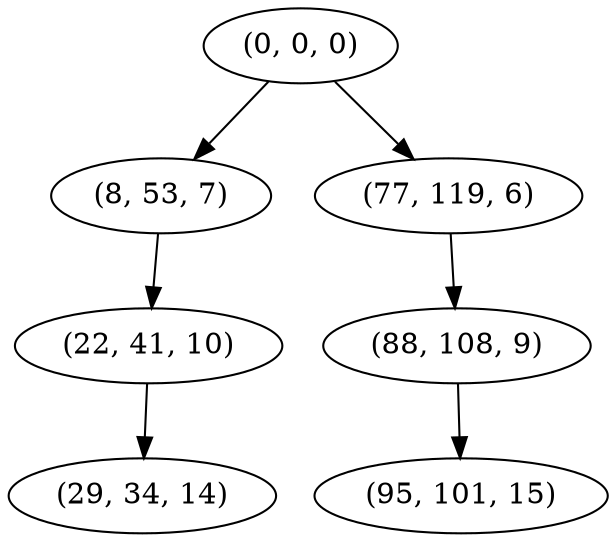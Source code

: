 digraph tree {
    "(0, 0, 0)";
    "(8, 53, 7)";
    "(22, 41, 10)";
    "(29, 34, 14)";
    "(77, 119, 6)";
    "(88, 108, 9)";
    "(95, 101, 15)";
    "(0, 0, 0)" -> "(8, 53, 7)";
    "(0, 0, 0)" -> "(77, 119, 6)";
    "(8, 53, 7)" -> "(22, 41, 10)";
    "(22, 41, 10)" -> "(29, 34, 14)";
    "(77, 119, 6)" -> "(88, 108, 9)";
    "(88, 108, 9)" -> "(95, 101, 15)";
}
